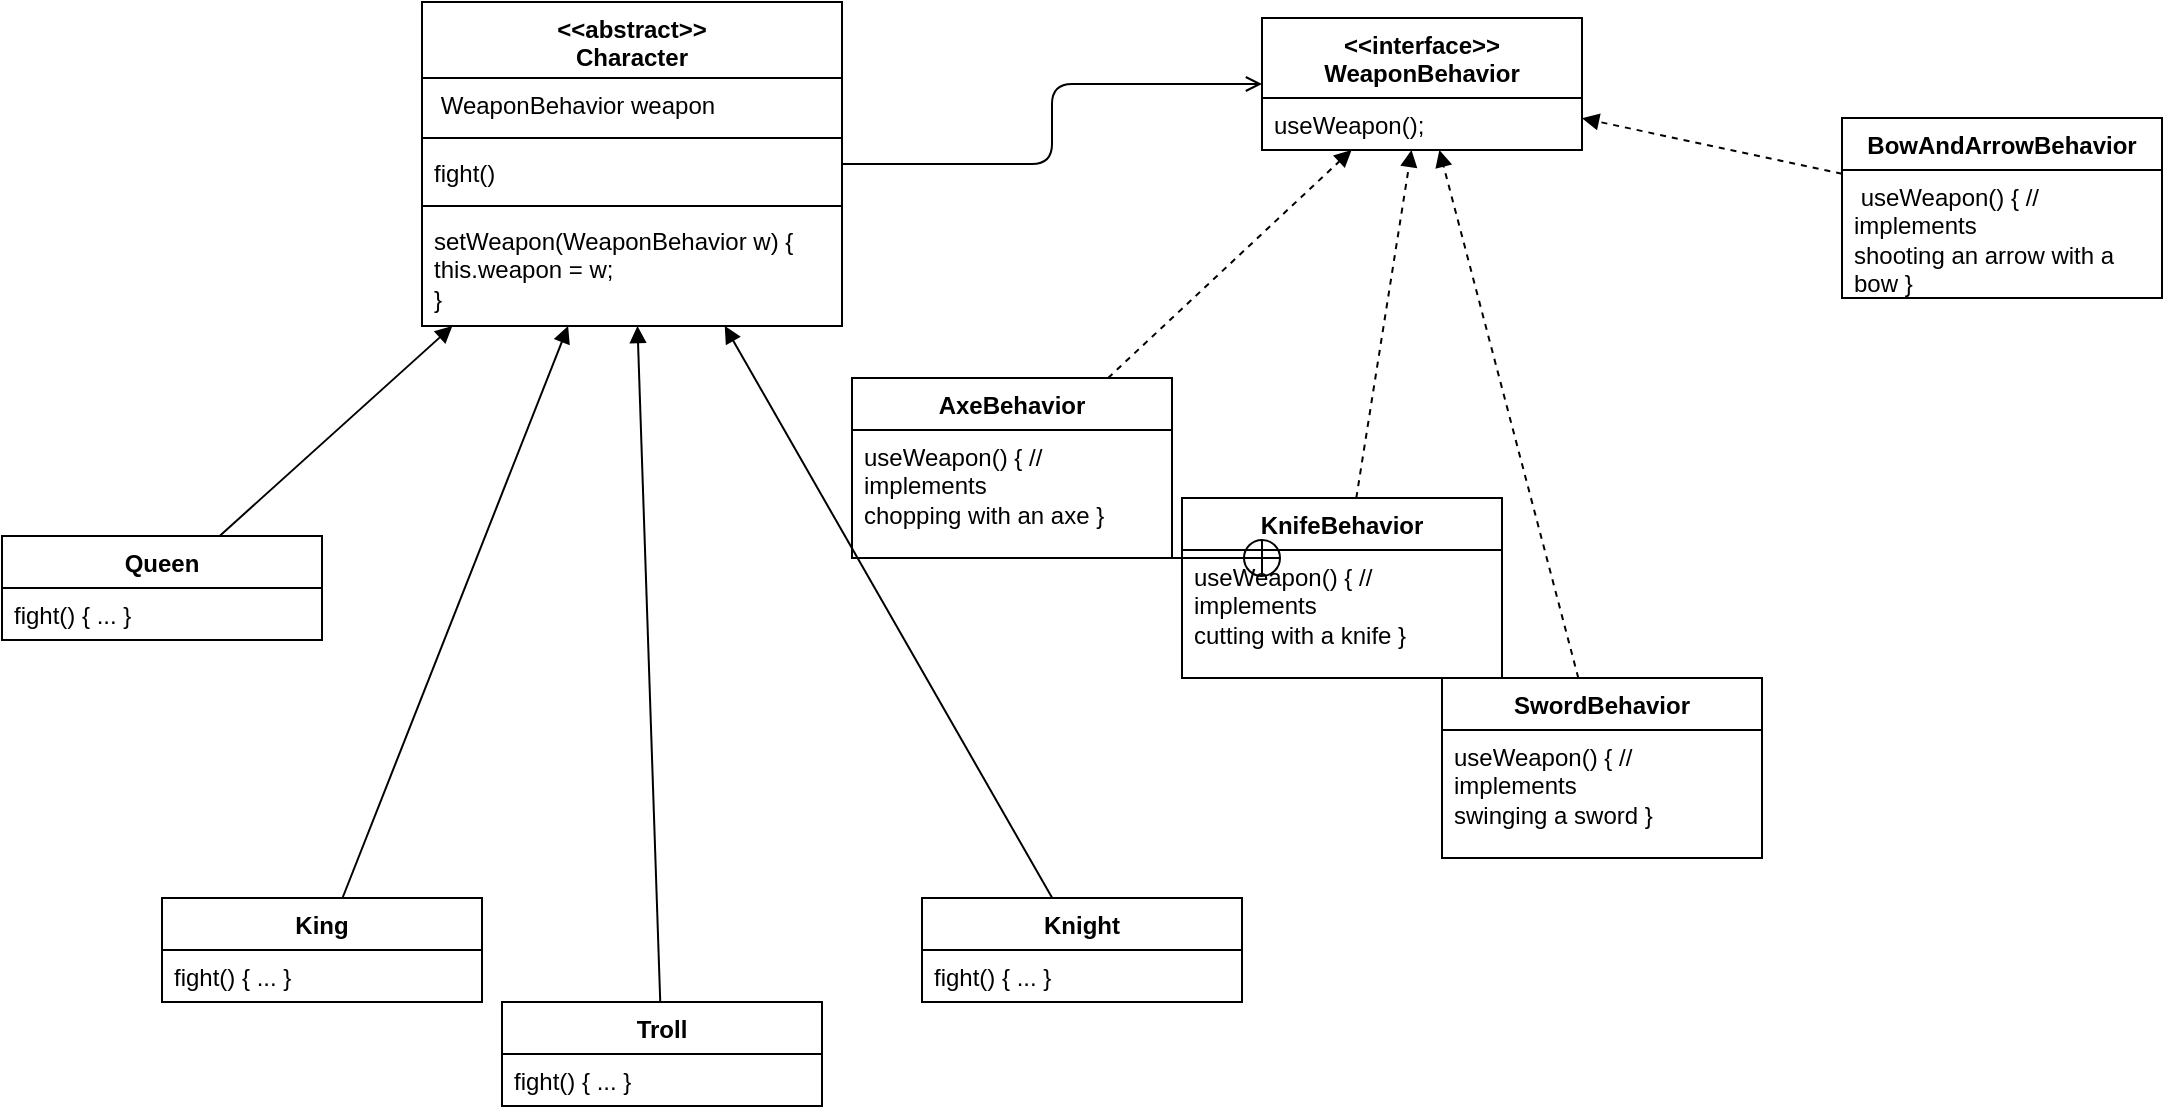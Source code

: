 <mxfile version="27.1.1">
  <diagram name="Page-1" id="Wmlhmb76h6Q9nmOkBWha">
    <mxGraphModel dx="2032" dy="655" grid="1" gridSize="10" guides="1" tooltips="1" connect="1" arrows="1" fold="1" page="1" pageScale="1" pageWidth="850" pageHeight="1100" math="0" shadow="0">
      <root>
        <mxCell id="0" />
        <mxCell id="1" parent="0" />
        <mxCell id="aMq9Z7pEugq24TfL9Qke-77" style="edgeStyle=orthogonalEdgeStyle;rounded=1;orthogonalLoop=1;jettySize=auto;html=1;curved=0;endArrow=open;endFill=0;" edge="1" parent="1" source="aMq9Z7pEugq24TfL9Qke-9" target="aMq9Z7pEugq24TfL9Qke-36">
          <mxGeometry relative="1" as="geometry" />
        </mxCell>
        <mxCell id="aMq9Z7pEugq24TfL9Qke-9" value="&lt;div&gt;&amp;lt;&amp;lt;abstract&amp;gt;&amp;gt;&lt;/div&gt;Character" style="swimlane;fontStyle=1;align=center;verticalAlign=top;childLayout=stackLayout;horizontal=1;startSize=38;horizontalStack=0;resizeParent=1;resizeParentMax=0;resizeLast=0;collapsible=1;marginBottom=0;whiteSpace=wrap;html=1;" vertex="1" parent="1">
          <mxGeometry x="50" y="132" width="210" height="162" as="geometry" />
        </mxCell>
        <mxCell id="aMq9Z7pEugq24TfL9Qke-10" value="&amp;nbsp;WeaponBehavior weapon&amp;nbsp;" style="text;strokeColor=none;fillColor=none;align=left;verticalAlign=top;spacingLeft=4;spacingRight=4;overflow=hidden;rotatable=0;points=[[0,0.5],[1,0.5]];portConstraint=eastwest;whiteSpace=wrap;html=1;" vertex="1" parent="aMq9Z7pEugq24TfL9Qke-9">
          <mxGeometry y="38" width="210" height="26" as="geometry" />
        </mxCell>
        <mxCell id="aMq9Z7pEugq24TfL9Qke-11" value="" style="line;strokeWidth=1;fillColor=none;align=left;verticalAlign=middle;spacingTop=-1;spacingLeft=3;spacingRight=3;rotatable=0;labelPosition=right;points=[];portConstraint=eastwest;strokeColor=inherit;" vertex="1" parent="aMq9Z7pEugq24TfL9Qke-9">
          <mxGeometry y="64" width="210" height="8" as="geometry" />
        </mxCell>
        <mxCell id="aMq9Z7pEugq24TfL9Qke-12" value="fight()" style="text;strokeColor=none;fillColor=none;align=left;verticalAlign=top;spacingLeft=4;spacingRight=4;overflow=hidden;rotatable=0;points=[[0,0.5],[1,0.5]];portConstraint=eastwest;whiteSpace=wrap;html=1;" vertex="1" parent="aMq9Z7pEugq24TfL9Qke-9">
          <mxGeometry y="72" width="210" height="26" as="geometry" />
        </mxCell>
        <mxCell id="aMq9Z7pEugq24TfL9Qke-66" value="" style="line;strokeWidth=1;fillColor=none;align=left;verticalAlign=middle;spacingTop=-1;spacingLeft=3;spacingRight=3;rotatable=0;labelPosition=right;points=[];portConstraint=eastwest;strokeColor=inherit;" vertex="1" parent="aMq9Z7pEugq24TfL9Qke-9">
          <mxGeometry y="98" width="210" height="8" as="geometry" />
        </mxCell>
        <mxCell id="aMq9Z7pEugq24TfL9Qke-67" value=" setWeapon(WeaponBehavior w) {&lt;br/&gt;    this.weapon = w;&lt;br/&gt; }" style="text;strokeColor=none;fillColor=none;align=left;verticalAlign=top;spacingLeft=4;spacingRight=4;overflow=hidden;rotatable=0;points=[[0,0.5],[1,0.5]];portConstraint=eastwest;whiteSpace=wrap;html=1;" vertex="1" parent="aMq9Z7pEugq24TfL9Qke-9">
          <mxGeometry y="106" width="210" height="56" as="geometry" />
        </mxCell>
        <mxCell id="aMq9Z7pEugq24TfL9Qke-60" style="rounded=0;orthogonalLoop=1;jettySize=auto;html=1;endArrow=block;endFill=1;" edge="1" parent="1" source="aMq9Z7pEugq24TfL9Qke-14" target="aMq9Z7pEugq24TfL9Qke-9">
          <mxGeometry relative="1" as="geometry" />
        </mxCell>
        <mxCell id="aMq9Z7pEugq24TfL9Qke-14" value="Queen" style="swimlane;fontStyle=1;align=center;verticalAlign=top;childLayout=stackLayout;horizontal=1;startSize=26;horizontalStack=0;resizeParent=1;resizeParentMax=0;resizeLast=0;collapsible=1;marginBottom=0;whiteSpace=wrap;html=1;" vertex="1" parent="1">
          <mxGeometry x="-160" y="399" width="160" height="52" as="geometry" />
        </mxCell>
        <mxCell id="aMq9Z7pEugq24TfL9Qke-17" value="fight() { ... }" style="text;strokeColor=none;fillColor=none;align=left;verticalAlign=top;spacingLeft=4;spacingRight=4;overflow=hidden;rotatable=0;points=[[0,0.5],[1,0.5]];portConstraint=eastwest;whiteSpace=wrap;html=1;" vertex="1" parent="aMq9Z7pEugq24TfL9Qke-14">
          <mxGeometry y="26" width="160" height="26" as="geometry" />
        </mxCell>
        <mxCell id="aMq9Z7pEugq24TfL9Qke-62" style="rounded=0;orthogonalLoop=1;jettySize=auto;html=1;endArrow=block;endFill=1;" edge="1" parent="1" source="aMq9Z7pEugq24TfL9Qke-18" target="aMq9Z7pEugq24TfL9Qke-9">
          <mxGeometry relative="1" as="geometry" />
        </mxCell>
        <mxCell id="aMq9Z7pEugq24TfL9Qke-18" value="King" style="swimlane;fontStyle=1;align=center;verticalAlign=top;childLayout=stackLayout;horizontal=1;startSize=26;horizontalStack=0;resizeParent=1;resizeParentMax=0;resizeLast=0;collapsible=1;marginBottom=0;whiteSpace=wrap;html=1;" vertex="1" parent="1">
          <mxGeometry x="-80" y="580" width="160" height="52" as="geometry" />
        </mxCell>
        <mxCell id="aMq9Z7pEugq24TfL9Qke-20" value="fight() { ... }" style="text;strokeColor=none;fillColor=none;align=left;verticalAlign=top;spacingLeft=4;spacingRight=4;overflow=hidden;rotatable=0;points=[[0,0.5],[1,0.5]];portConstraint=eastwest;whiteSpace=wrap;html=1;" vertex="1" parent="aMq9Z7pEugq24TfL9Qke-18">
          <mxGeometry y="26" width="160" height="26" as="geometry" />
        </mxCell>
        <mxCell id="aMq9Z7pEugq24TfL9Qke-64" style="rounded=0;orthogonalLoop=1;jettySize=auto;html=1;endArrow=block;endFill=1;" edge="1" parent="1" source="aMq9Z7pEugq24TfL9Qke-21" target="aMq9Z7pEugq24TfL9Qke-9">
          <mxGeometry relative="1" as="geometry" />
        </mxCell>
        <mxCell id="aMq9Z7pEugq24TfL9Qke-21" value="Knight" style="swimlane;fontStyle=1;align=center;verticalAlign=top;childLayout=stackLayout;horizontal=1;startSize=26;horizontalStack=0;resizeParent=1;resizeParentMax=0;resizeLast=0;collapsible=1;marginBottom=0;whiteSpace=wrap;html=1;" vertex="1" parent="1">
          <mxGeometry x="300" y="580" width="160" height="52" as="geometry" />
        </mxCell>
        <mxCell id="aMq9Z7pEugq24TfL9Qke-23" value="fight() { ... }" style="text;strokeColor=none;fillColor=none;align=left;verticalAlign=top;spacingLeft=4;spacingRight=4;overflow=hidden;rotatable=0;points=[[0,0.5],[1,0.5]];portConstraint=eastwest;whiteSpace=wrap;html=1;" vertex="1" parent="aMq9Z7pEugq24TfL9Qke-21">
          <mxGeometry y="26" width="160" height="26" as="geometry" />
        </mxCell>
        <mxCell id="aMq9Z7pEugq24TfL9Qke-63" style="rounded=0;orthogonalLoop=1;jettySize=auto;html=1;endArrow=block;endFill=1;" edge="1" parent="1" source="aMq9Z7pEugq24TfL9Qke-24" target="aMq9Z7pEugq24TfL9Qke-9">
          <mxGeometry relative="1" as="geometry" />
        </mxCell>
        <mxCell id="aMq9Z7pEugq24TfL9Qke-24" value="Troll" style="swimlane;fontStyle=1;align=center;verticalAlign=top;childLayout=stackLayout;horizontal=1;startSize=26;horizontalStack=0;resizeParent=1;resizeParentMax=0;resizeLast=0;collapsible=1;marginBottom=0;whiteSpace=wrap;html=1;" vertex="1" parent="1">
          <mxGeometry x="90" y="632" width="160" height="52" as="geometry" />
        </mxCell>
        <mxCell id="aMq9Z7pEugq24TfL9Qke-26" value="fight() { ... }" style="text;strokeColor=none;fillColor=none;align=left;verticalAlign=top;spacingLeft=4;spacingRight=4;overflow=hidden;rotatable=0;points=[[0,0.5],[1,0.5]];portConstraint=eastwest;whiteSpace=wrap;html=1;" vertex="1" parent="aMq9Z7pEugq24TfL9Qke-24">
          <mxGeometry y="26" width="160" height="26" as="geometry" />
        </mxCell>
        <mxCell id="aMq9Z7pEugq24TfL9Qke-57" style="rounded=1;orthogonalLoop=1;jettySize=auto;html=1;dashed=1;endArrow=block;endFill=1;" edge="1" parent="1" source="aMq9Z7pEugq24TfL9Qke-27" target="aMq9Z7pEugq24TfL9Qke-36">
          <mxGeometry relative="1" as="geometry" />
        </mxCell>
        <mxCell id="aMq9Z7pEugq24TfL9Qke-27" value="KnifeBehavior" style="swimlane;fontStyle=1;align=center;verticalAlign=top;childLayout=stackLayout;horizontal=1;startSize=26;horizontalStack=0;resizeParent=1;resizeParentMax=0;resizeLast=0;collapsible=1;marginBottom=0;whiteSpace=wrap;html=1;" vertex="1" parent="1">
          <mxGeometry x="430" y="380" width="160" height="90" as="geometry" />
        </mxCell>
        <mxCell id="aMq9Z7pEugq24TfL9Qke-28" value=" useWeapon() { // implements &lt;br/&gt;cutting with a knife }" style="text;strokeColor=none;fillColor=none;align=left;verticalAlign=top;spacingLeft=4;spacingRight=4;overflow=hidden;rotatable=0;points=[[0,0.5],[1,0.5]];portConstraint=eastwest;whiteSpace=wrap;html=1;" vertex="1" parent="aMq9Z7pEugq24TfL9Qke-27">
          <mxGeometry y="26" width="160" height="64" as="geometry" />
        </mxCell>
        <mxCell id="aMq9Z7pEugq24TfL9Qke-36" value="&lt;div&gt;&amp;lt;&amp;lt;interface&amp;gt;&amp;gt;&lt;/div&gt;WeaponBehavior" style="swimlane;fontStyle=1;align=center;verticalAlign=top;childLayout=stackLayout;horizontal=1;startSize=40;horizontalStack=0;resizeParent=1;resizeParentMax=0;resizeLast=0;collapsible=1;marginBottom=0;whiteSpace=wrap;html=1;" vertex="1" parent="1">
          <mxGeometry x="470" y="140" width="160" height="66" as="geometry" />
        </mxCell>
        <mxCell id="aMq9Z7pEugq24TfL9Qke-37" value=" useWeapon();&lt;div&gt;&lt;br/&gt;&lt;/div&gt;" style="text;strokeColor=none;fillColor=none;align=left;verticalAlign=top;spacingLeft=4;spacingRight=4;overflow=hidden;rotatable=0;points=[[0,0.5],[1,0.5]];portConstraint=eastwest;whiteSpace=wrap;html=1;" vertex="1" parent="aMq9Z7pEugq24TfL9Qke-36">
          <mxGeometry y="40" width="160" height="26" as="geometry" />
        </mxCell>
        <mxCell id="aMq9Z7pEugq24TfL9Qke-59" style="rounded=0;orthogonalLoop=1;jettySize=auto;html=1;dashed=1;endArrow=block;endFill=1;" edge="1" parent="1" source="aMq9Z7pEugq24TfL9Qke-40" target="aMq9Z7pEugq24TfL9Qke-36">
          <mxGeometry relative="1" as="geometry" />
        </mxCell>
        <mxCell id="aMq9Z7pEugq24TfL9Qke-40" value="AxeBehavior" style="swimlane;fontStyle=1;align=center;verticalAlign=top;childLayout=stackLayout;horizontal=1;startSize=26;horizontalStack=0;resizeParent=1;resizeParentMax=0;resizeLast=0;collapsible=1;marginBottom=0;whiteSpace=wrap;html=1;" vertex="1" parent="1">
          <mxGeometry x="265" y="320" width="160" height="90" as="geometry" />
        </mxCell>
        <mxCell id="aMq9Z7pEugq24TfL9Qke-41" value="useWeapon() { // implements &lt;br/&gt;chopping with an axe }" style="text;strokeColor=none;fillColor=none;align=left;verticalAlign=top;spacingLeft=4;spacingRight=4;overflow=hidden;rotatable=0;points=[[0,0.5],[1,0.5]];portConstraint=eastwest;whiteSpace=wrap;html=1;" vertex="1" parent="aMq9Z7pEugq24TfL9Qke-40">
          <mxGeometry y="26" width="160" height="64" as="geometry" />
        </mxCell>
        <mxCell id="aMq9Z7pEugq24TfL9Qke-42" value="SwordBehavior" style="swimlane;fontStyle=1;align=center;verticalAlign=top;childLayout=stackLayout;horizontal=1;startSize=26;horizontalStack=0;resizeParent=1;resizeParentMax=0;resizeLast=0;collapsible=1;marginBottom=0;whiteSpace=wrap;html=1;" vertex="1" parent="1">
          <mxGeometry x="560" y="470" width="160" height="90" as="geometry" />
        </mxCell>
        <mxCell id="aMq9Z7pEugq24TfL9Qke-43" value="useWeapon() { // implements &lt;br/&gt;swinging a sword }" style="text;strokeColor=none;fillColor=none;align=left;verticalAlign=top;spacingLeft=4;spacingRight=4;overflow=hidden;rotatable=0;points=[[0,0.5],[1,0.5]];portConstraint=eastwest;whiteSpace=wrap;html=1;" vertex="1" parent="aMq9Z7pEugq24TfL9Qke-42">
          <mxGeometry y="26" width="160" height="64" as="geometry" />
        </mxCell>
        <mxCell id="aMq9Z7pEugq24TfL9Qke-58" style="rounded=0;orthogonalLoop=1;jettySize=auto;html=1;dashed=1;endArrow=block;endFill=1;" edge="1" parent="1" source="aMq9Z7pEugq24TfL9Qke-45" target="aMq9Z7pEugq24TfL9Qke-36">
          <mxGeometry relative="1" as="geometry" />
        </mxCell>
        <mxCell id="aMq9Z7pEugq24TfL9Qke-45" value=" BowAndArrowBehavior&lt;div&gt;&lt;br/&gt;&lt;/div&gt;" style="swimlane;fontStyle=1;align=center;verticalAlign=top;childLayout=stackLayout;horizontal=1;startSize=26;horizontalStack=0;resizeParent=1;resizeParentMax=0;resizeLast=0;collapsible=1;marginBottom=0;whiteSpace=wrap;html=1;" vertex="1" parent="1">
          <mxGeometry x="760" y="190" width="160" height="90" as="geometry" />
        </mxCell>
        <mxCell id="aMq9Z7pEugq24TfL9Qke-46" value="&amp;nbsp;useWeapon() { // implements &lt;br/&gt;shooting an arrow with a bow }" style="text;strokeColor=none;fillColor=none;align=left;verticalAlign=top;spacingLeft=4;spacingRight=4;overflow=hidden;rotatable=0;points=[[0,0.5],[1,0.5]];portConstraint=eastwest;whiteSpace=wrap;html=1;" vertex="1" parent="aMq9Z7pEugq24TfL9Qke-45">
          <mxGeometry y="26" width="160" height="64" as="geometry" />
        </mxCell>
        <mxCell id="aMq9Z7pEugq24TfL9Qke-56" style="rounded=1;orthogonalLoop=1;jettySize=auto;html=1;dashed=1;strokeColor=default;endArrow=block;endFill=1;" edge="1" parent="1" source="aMq9Z7pEugq24TfL9Qke-42" target="aMq9Z7pEugq24TfL9Qke-36">
          <mxGeometry relative="1" as="geometry" />
        </mxCell>
        <mxCell id="aMq9Z7pEugq24TfL9Qke-76" value="" style="endArrow=circlePlus;startArrow=none;endFill=0;startFill=0;endSize=8;html=1;labelBackgroundColor=none;rounded=0;" edge="1" parent="1">
          <mxGeometry width="160" relative="1" as="geometry">
            <mxPoint x="320" y="410" as="sourcePoint" />
            <mxPoint x="480" y="410" as="targetPoint" />
          </mxGeometry>
        </mxCell>
      </root>
    </mxGraphModel>
  </diagram>
</mxfile>
